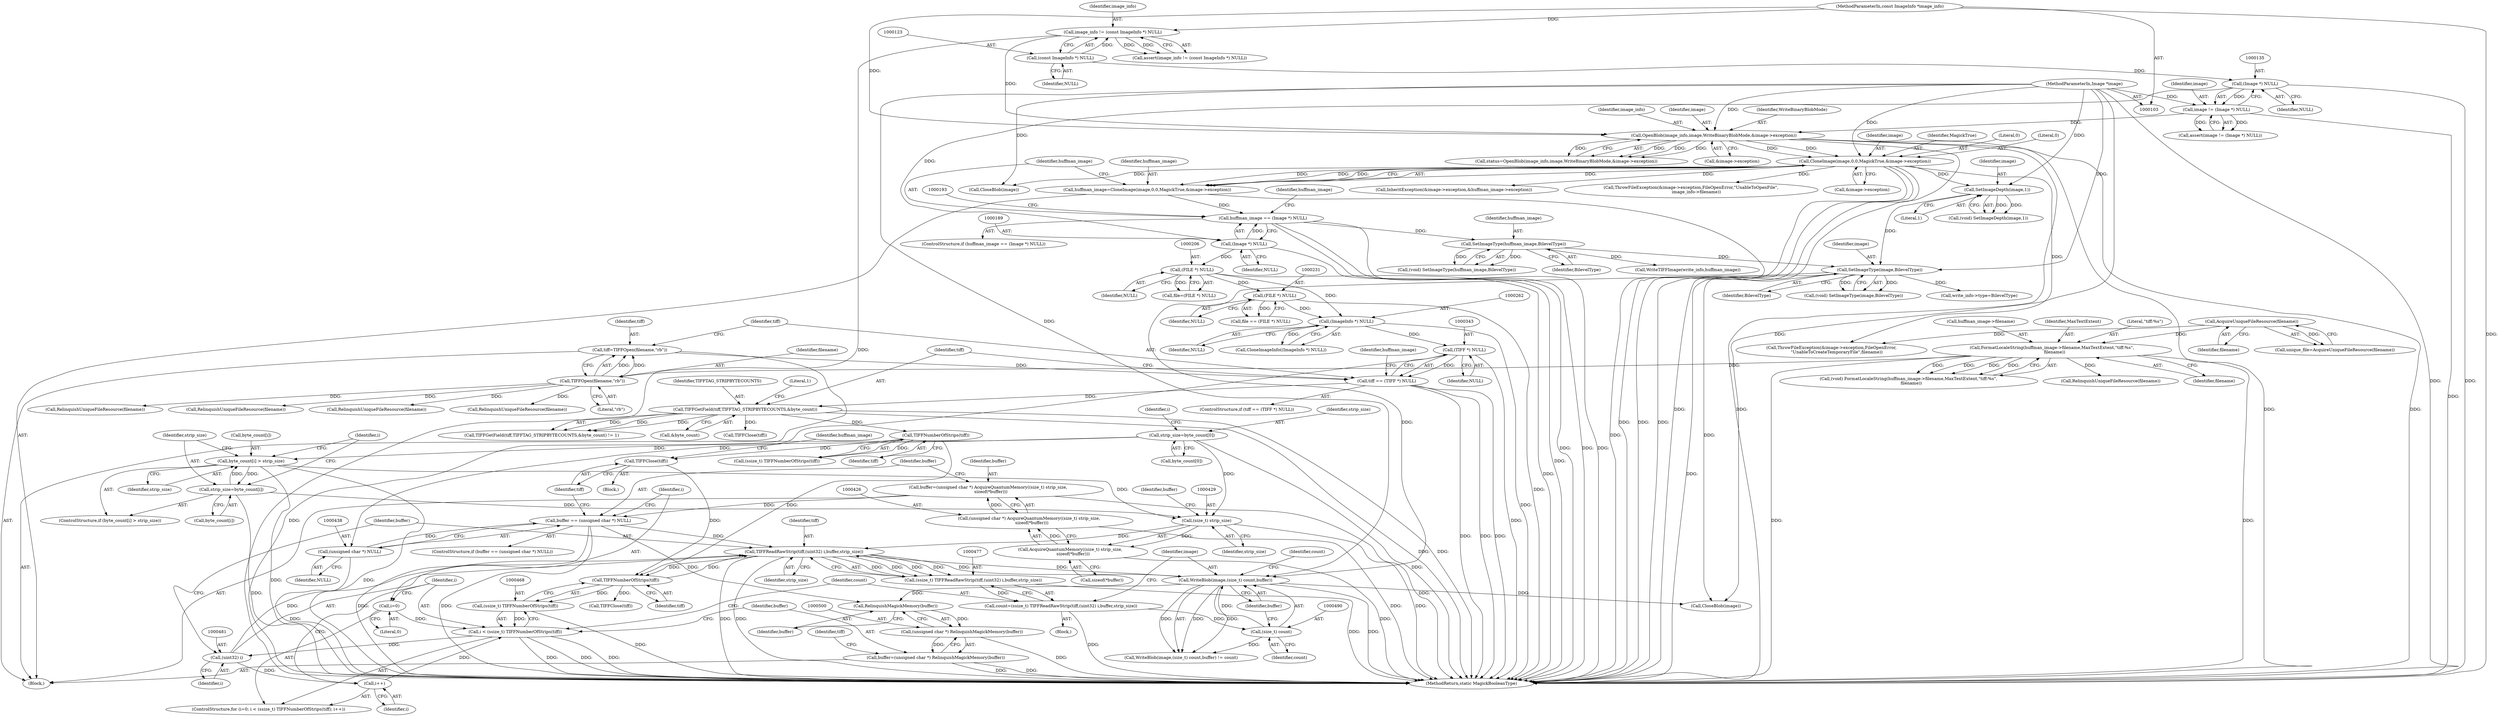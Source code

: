 digraph "0_ImageMagick_10b3823a7619ed22d42764733eb052c4159bc8c1_3@pointer" {
"1000501" [label="(Call,RelinquishMagickMemory(buffer))"];
"1000435" [label="(Call,buffer == (unsigned char *) NULL)"];
"1000423" [label="(Call,buffer=(unsigned char *) AcquireQuantumMemory((size_t) strip_size,\n    sizeof(*buffer)))"];
"1000425" [label="(Call,(unsigned char *) AcquireQuantumMemory((size_t) strip_size,\n    sizeof(*buffer)))"];
"1000427" [label="(Call,AcquireQuantumMemory((size_t) strip_size,\n    sizeof(*buffer)))"];
"1000428" [label="(Call,(size_t) strip_size)"];
"1000395" [label="(Call,strip_size=byte_count[0])"];
"1000413" [label="(Call,byte_count[i] > strip_size)"];
"1000418" [label="(Call,strip_size=byte_count[i])"];
"1000437" [label="(Call,(unsigned char *) NULL)"];
"1000342" [label="(Call,(TIFF *) NULL)"];
"1000261" [label="(Call,(ImageInfo *) NULL)"];
"1000205" [label="(Call,(FILE *) NULL)"];
"1000188" [label="(Call,(Image *) NULL)"];
"1000134" [label="(Call,(Image *) NULL)"];
"1000122" [label="(Call,(const ImageInfo *) NULL)"];
"1000230" [label="(Call,(FILE *) NULL)"];
"1000487" [label="(Call,WriteBlob(image,(size_t) count,buffer))"];
"1000274" [label="(Call,SetImageType(image,BilevelType))"];
"1000269" [label="(Call,SetImageDepth(image,1))"];
"1000176" [label="(Call,CloneImage(image,0,0,MagickTrue,&image->exception))"];
"1000160" [label="(Call,OpenBlob(image_info,image,WriteBinaryBlobMode,&image->exception))"];
"1000120" [label="(Call,image_info != (const ImageInfo *) NULL)"];
"1000104" [label="(MethodParameterIn,const ImageInfo *image_info)"];
"1000132" [label="(Call,image != (Image *) NULL)"];
"1000105" [label="(MethodParameterIn,Image *image)"];
"1000255" [label="(Call,SetImageType(huffman_image,BilevelType))"];
"1000186" [label="(Call,huffman_image == (Image *) NULL)"];
"1000174" [label="(Call,huffman_image=CloneImage(image,0,0,MagickTrue,&image->exception))"];
"1000489" [label="(Call,(size_t) count)"];
"1000474" [label="(Call,count=(ssize_t) TIFFReadRawStrip(tiff,(uint32) i,buffer,strip_size))"];
"1000476" [label="(Call,(ssize_t) TIFFReadRawStrip(tiff,(uint32) i,buffer,strip_size))"];
"1000478" [label="(Call,TIFFReadRawStrip(tiff,(uint32) i,buffer,strip_size))"];
"1000469" [label="(Call,TIFFNumberOfStrips(tiff))"];
"1000441" [label="(Call,TIFFClose(tiff))"];
"1000408" [label="(Call,TIFFNumberOfStrips(tiff))"];
"1000372" [label="(Call,TIFFGetField(tiff,TIFFTAG_STRIPBYTECOUNTS,&byte_count))"];
"1000340" [label="(Call,tiff == (TIFF *) NULL)"];
"1000334" [label="(Call,tiff=TIFFOpen(filename,\"rb\"))"];
"1000336" [label="(Call,TIFFOpen(filename,\"rb\"))"];
"1000246" [label="(Call,FormatLocaleString(huffman_image->filename,MaxTextExtent,\"tiff:%s\",\n    filename))"];
"1000210" [label="(Call,AcquireUniqueFileResource(filename))"];
"1000480" [label="(Call,(uint32) i)"];
"1000465" [label="(Call,i < (ssize_t) TIFFNumberOfStrips(tiff))"];
"1000471" [label="(Call,i++)"];
"1000462" [label="(Call,i=0)"];
"1000467" [label="(Call,(ssize_t) TIFFNumberOfStrips(tiff))"];
"1000499" [label="(Call,(unsigned char *) RelinquishMagickMemory(buffer))"];
"1000497" [label="(Call,buffer=(unsigned char *) RelinquishMagickMemory(buffer))"];
"1000423" [label="(Call,buffer=(unsigned char *) AcquireQuantumMemory((size_t) strip_size,\n    sizeof(*buffer)))"];
"1000263" [label="(Identifier,NULL)"];
"1000274" [label="(Call,SetImageType(image,BilevelType))"];
"1000501" [label="(Call,RelinquishMagickMemory(buffer))"];
"1000272" [label="(Call,(void) SetImageType(image,BilevelType))"];
"1000163" [label="(Identifier,WriteBinaryBlobMode)"];
"1000478" [label="(Call,TIFFReadRawStrip(tiff,(uint32) i,buffer,strip_size))"];
"1000461" [label="(ControlStructure,for (i=0; i < (ssize_t) TIFFNumberOfStrips(tiff); i++))"];
"1000371" [label="(Call,TIFFGetField(tiff,TIFFTAG_STRIPBYTECOUNTS,&byte_count) != 1)"];
"1000161" [label="(Identifier,image_info)"];
"1000257" [label="(Identifier,BilevelType)"];
"1000484" [label="(Identifier,strip_size)"];
"1000250" [label="(Identifier,MaxTextExtent)"];
"1000482" [label="(Identifier,i)"];
"1000176" [label="(Call,CloneImage(image,0,0,MagickTrue,&image->exception))"];
"1000406" [label="(Call,(ssize_t) TIFFNumberOfStrips(tiff))"];
"1000232" [label="(Identifier,NULL)"];
"1000498" [label="(Identifier,buffer)"];
"1000179" [label="(Literal,0)"];
"1000435" [label="(Call,buffer == (unsigned char *) NULL)"];
"1000437" [label="(Call,(unsigned char *) NULL)"];
"1000473" [label="(Block,)"];
"1000377" [label="(Literal,1)"];
"1000275" [label="(Identifier,image)"];
"1000439" [label="(Identifier,NULL)"];
"1000134" [label="(Call,(Image *) NULL)"];
"1000391" [label="(Call,RelinquishUniqueFileResource(filename))"];
"1000396" [label="(Identifier,strip_size)"];
"1000440" [label="(Block,)"];
"1000282" [label="(Call,write_info->type=BilevelType)"];
"1000230" [label="(Call,(FILE *) NULL)"];
"1000471" [label="(Call,i++)"];
"1000504" [label="(Identifier,tiff)"];
"1000419" [label="(Identifier,strip_size)"];
"1000270" [label="(Identifier,image)"];
"1000469" [label="(Call,TIFFNumberOfStrips(tiff))"];
"1000344" [label="(Identifier,NULL)"];
"1000487" [label="(Call,WriteBlob(image,(size_t) count,buffer))"];
"1000186" [label="(Call,huffman_image == (Image *) NULL)"];
"1000463" [label="(Identifier,i)"];
"1000356" [label="(Call,RelinquishUniqueFileResource(filename))"];
"1000479" [label="(Identifier,tiff)"];
"1000436" [label="(Identifier,buffer)"];
"1000434" [label="(ControlStructure,if (buffer == (unsigned char *) NULL))"];
"1000228" [label="(Call,file == (FILE *) NULL)"];
"1000515" [label="(Call,RelinquishUniqueFileResource(filename))"];
"1000493" [label="(Identifier,count)"];
"1000185" [label="(ControlStructure,if (huffman_image == (Image *) NULL))"];
"1000497" [label="(Call,buffer=(unsigned char *) RelinquishMagickMemory(buffer))"];
"1000374" [label="(Identifier,TIFFTAG_STRIPBYTECOUNTS)"];
"1000430" [label="(Identifier,strip_size)"];
"1000104" [label="(MethodParameterIn,const ImageInfo *image_info)"];
"1000340" [label="(Call,tiff == (TIFF *) NULL)"];
"1000373" [label="(Identifier,tiff)"];
"1000261" [label="(Call,(ImageInfo *) NULL)"];
"1000475" [label="(Identifier,count)"];
"1000132" [label="(Call,image != (Image *) NULL)"];
"1000177" [label="(Identifier,image)"];
"1000499" [label="(Call,(unsigned char *) RelinquishMagickMemory(buffer))"];
"1000203" [label="(Call,file=(FILE *) NULL)"];
"1000211" [label="(Identifier,filename)"];
"1000339" [label="(ControlStructure,if (tiff == (TIFF *) NULL))"];
"1000418" [label="(Call,strip_size=byte_count[i])"];
"1000464" [label="(Literal,0)"];
"1000205" [label="(Call,(FILE *) NULL)"];
"1000131" [label="(Call,assert(image != (Image *) NULL))"];
"1000174" [label="(Call,huffman_image=CloneImage(image,0,0,MagickTrue,&image->exception))"];
"1000412" [label="(ControlStructure,if (byte_count[i] > strip_size))"];
"1000417" [label="(Identifier,strip_size)"];
"1000523" [label="(MethodReturn,static MagickBooleanType)"];
"1000427" [label="(Call,AcquireQuantumMemory((size_t) strip_size,\n    sizeof(*buffer)))"];
"1000260" [label="(Call,CloneImageInfo((ImageInfo *) NULL))"];
"1000164" [label="(Call,&image->exception)"];
"1000503" [label="(Call,TIFFClose(tiff))"];
"1000411" [label="(Identifier,i)"];
"1000190" [label="(Identifier,NULL)"];
"1000375" [label="(Call,&byte_count)"];
"1000488" [label="(Identifier,image)"];
"1000207" [label="(Identifier,NULL)"];
"1000244" [label="(Call,(void) FormatLocaleString(huffman_image->filename,MaxTextExtent,\"tiff:%s\",\n    filename))"];
"1000267" [label="(Call,(void) SetImageDepth(image,1))"];
"1000483" [label="(Identifier,buffer)"];
"1000342" [label="(Call,(TIFF *) NULL)"];
"1000474" [label="(Call,count=(ssize_t) TIFFReadRawStrip(tiff,(uint32) i,buffer,strip_size))"];
"1000251" [label="(Literal,\"tiff:%s\")"];
"1000160" [label="(Call,OpenBlob(image_info,image,WriteBinaryBlobMode,&image->exception))"];
"1000119" [label="(Call,assert(image_info != (const ImageInfo *) NULL))"];
"1000470" [label="(Identifier,tiff)"];
"1000492" [label="(Identifier,buffer)"];
"1000295" [label="(Call,WriteTIFFImage(write_info,huffman_image))"];
"1000158" [label="(Call,status=OpenBlob(image_info,image,WriteBinaryBlobMode,&image->exception))"];
"1000311" [label="(Call,InheritException(&image->exception,&huffman_image->exception))"];
"1000187" [label="(Identifier,huffman_image)"];
"1000424" [label="(Identifier,buffer)"];
"1000413" [label="(Call,byte_count[i] > strip_size)"];
"1000122" [label="(Call,(const ImageInfo *) NULL)"];
"1000395" [label="(Call,strip_size=byte_count[0])"];
"1000247" [label="(Call,huffman_image->filename)"];
"1000136" [label="(Identifier,NULL)"];
"1000256" [label="(Identifier,huffman_image)"];
"1000480" [label="(Call,(uint32) i)"];
"1000188" [label="(Call,(Image *) NULL)"];
"1000358" [label="(Call,ThrowFileException(&image->exception,FileOpenError,\"UnableToOpenFile\",\n        image_info->filename))"];
"1000181" [label="(Call,&image->exception)"];
"1000200" [label="(Identifier,huffman_image)"];
"1000338" [label="(Literal,\"rb\")"];
"1000330" [label="(Call,RelinquishUniqueFileResource(filename))"];
"1000472" [label="(Identifier,i)"];
"1000121" [label="(Identifier,image_info)"];
"1000519" [label="(Call,CloseBlob(image))"];
"1000466" [label="(Identifier,i)"];
"1000467" [label="(Call,(ssize_t) TIFFNumberOfStrips(tiff))"];
"1000180" [label="(Identifier,MagickTrue)"];
"1000453" [label="(Call,RelinquishUniqueFileResource(filename))"];
"1000431" [label="(Call,sizeof(*buffer))"];
"1000409" [label="(Identifier,tiff)"];
"1000253" [label="(Call,(void) SetImageType(huffman_image,BilevelType))"];
"1000120" [label="(Call,image_info != (const ImageInfo *) NULL)"];
"1000234" [label="(Call,ThrowFileException(&image->exception,FileOpenError,\n        \"UnableToCreateTemporaryFile\",filename))"];
"1000124" [label="(Identifier,NULL)"];
"1000476" [label="(Call,(ssize_t) TIFFReadRawStrip(tiff,(uint32) i,buffer,strip_size))"];
"1000486" [label="(Call,WriteBlob(image,(size_t) count,buffer) != count)"];
"1000246" [label="(Call,FormatLocaleString(huffman_image->filename,MaxTextExtent,\"tiff:%s\",\n    filename))"];
"1000491" [label="(Identifier,count)"];
"1000397" [label="(Call,byte_count[0])"];
"1000269" [label="(Call,SetImageDepth(image,1))"];
"1000433" [label="(Identifier,buffer)"];
"1000175" [label="(Identifier,huffman_image)"];
"1000162" [label="(Identifier,image)"];
"1000425" [label="(Call,(unsigned char *) AcquireQuantumMemory((size_t) strip_size,\n    sizeof(*buffer)))"];
"1000271" [label="(Literal,1)"];
"1000194" [label="(Call,CloseBlob(image))"];
"1000465" [label="(Call,i < (ssize_t) TIFFNumberOfStrips(tiff))"];
"1000402" [label="(Identifier,i)"];
"1000334" [label="(Call,tiff=TIFFOpen(filename,\"rb\"))"];
"1000444" [label="(Identifier,huffman_image)"];
"1000489" [label="(Call,(size_t) count)"];
"1000502" [label="(Identifier,buffer)"];
"1000210" [label="(Call,AcquireUniqueFileResource(filename))"];
"1000133" [label="(Identifier,image)"];
"1000372" [label="(Call,TIFFGetField(tiff,TIFFTAG_STRIPBYTECOUNTS,&byte_count))"];
"1000178" [label="(Literal,0)"];
"1000341" [label="(Identifier,tiff)"];
"1000462" [label="(Call,i=0)"];
"1000428" [label="(Call,(size_t) strip_size)"];
"1000208" [label="(Call,unique_file=AcquireUniqueFileResource(filename))"];
"1000408" [label="(Call,TIFFNumberOfStrips(tiff))"];
"1000347" [label="(Identifier,huffman_image)"];
"1000442" [label="(Identifier,tiff)"];
"1000335" [label="(Identifier,tiff)"];
"1000337" [label="(Identifier,filename)"];
"1000379" [label="(Call,TIFFClose(tiff))"];
"1000105" [label="(MethodParameterIn,Image *image)"];
"1000414" [label="(Call,byte_count[i])"];
"1000252" [label="(Identifier,filename)"];
"1000336" [label="(Call,TIFFOpen(filename,\"rb\"))"];
"1000106" [label="(Block,)"];
"1000276" [label="(Identifier,BilevelType)"];
"1000420" [label="(Call,byte_count[i])"];
"1000441" [label="(Call,TIFFClose(tiff))"];
"1000255" [label="(Call,SetImageType(huffman_image,BilevelType))"];
"1000501" -> "1000499"  [label="AST: "];
"1000501" -> "1000502"  [label="CFG: "];
"1000502" -> "1000501"  [label="AST: "];
"1000499" -> "1000501"  [label="CFG: "];
"1000501" -> "1000499"  [label="DDG: "];
"1000435" -> "1000501"  [label="DDG: "];
"1000487" -> "1000501"  [label="DDG: "];
"1000435" -> "1000434"  [label="AST: "];
"1000435" -> "1000437"  [label="CFG: "];
"1000436" -> "1000435"  [label="AST: "];
"1000437" -> "1000435"  [label="AST: "];
"1000442" -> "1000435"  [label="CFG: "];
"1000463" -> "1000435"  [label="CFG: "];
"1000435" -> "1000523"  [label="DDG: "];
"1000435" -> "1000523"  [label="DDG: "];
"1000423" -> "1000435"  [label="DDG: "];
"1000437" -> "1000435"  [label="DDG: "];
"1000435" -> "1000478"  [label="DDG: "];
"1000423" -> "1000106"  [label="AST: "];
"1000423" -> "1000425"  [label="CFG: "];
"1000424" -> "1000423"  [label="AST: "];
"1000425" -> "1000423"  [label="AST: "];
"1000436" -> "1000423"  [label="CFG: "];
"1000423" -> "1000523"  [label="DDG: "];
"1000425" -> "1000423"  [label="DDG: "];
"1000425" -> "1000427"  [label="CFG: "];
"1000426" -> "1000425"  [label="AST: "];
"1000427" -> "1000425"  [label="AST: "];
"1000425" -> "1000523"  [label="DDG: "];
"1000427" -> "1000425"  [label="DDG: "];
"1000427" -> "1000431"  [label="CFG: "];
"1000428" -> "1000427"  [label="AST: "];
"1000431" -> "1000427"  [label="AST: "];
"1000427" -> "1000523"  [label="DDG: "];
"1000428" -> "1000427"  [label="DDG: "];
"1000428" -> "1000430"  [label="CFG: "];
"1000429" -> "1000428"  [label="AST: "];
"1000430" -> "1000428"  [label="AST: "];
"1000433" -> "1000428"  [label="CFG: "];
"1000428" -> "1000523"  [label="DDG: "];
"1000395" -> "1000428"  [label="DDG: "];
"1000413" -> "1000428"  [label="DDG: "];
"1000418" -> "1000428"  [label="DDG: "];
"1000428" -> "1000478"  [label="DDG: "];
"1000395" -> "1000106"  [label="AST: "];
"1000395" -> "1000397"  [label="CFG: "];
"1000396" -> "1000395"  [label="AST: "];
"1000397" -> "1000395"  [label="AST: "];
"1000402" -> "1000395"  [label="CFG: "];
"1000395" -> "1000523"  [label="DDG: "];
"1000395" -> "1000413"  [label="DDG: "];
"1000413" -> "1000412"  [label="AST: "];
"1000413" -> "1000417"  [label="CFG: "];
"1000414" -> "1000413"  [label="AST: "];
"1000417" -> "1000413"  [label="AST: "];
"1000419" -> "1000413"  [label="CFG: "];
"1000411" -> "1000413"  [label="CFG: "];
"1000413" -> "1000523"  [label="DDG: "];
"1000413" -> "1000523"  [label="DDG: "];
"1000418" -> "1000413"  [label="DDG: "];
"1000413" -> "1000418"  [label="DDG: "];
"1000418" -> "1000412"  [label="AST: "];
"1000418" -> "1000420"  [label="CFG: "];
"1000419" -> "1000418"  [label="AST: "];
"1000420" -> "1000418"  [label="AST: "];
"1000411" -> "1000418"  [label="CFG: "];
"1000418" -> "1000523"  [label="DDG: "];
"1000437" -> "1000439"  [label="CFG: "];
"1000438" -> "1000437"  [label="AST: "];
"1000439" -> "1000437"  [label="AST: "];
"1000437" -> "1000523"  [label="DDG: "];
"1000342" -> "1000437"  [label="DDG: "];
"1000342" -> "1000340"  [label="AST: "];
"1000342" -> "1000344"  [label="CFG: "];
"1000343" -> "1000342"  [label="AST: "];
"1000344" -> "1000342"  [label="AST: "];
"1000340" -> "1000342"  [label="CFG: "];
"1000342" -> "1000523"  [label="DDG: "];
"1000342" -> "1000340"  [label="DDG: "];
"1000261" -> "1000342"  [label="DDG: "];
"1000261" -> "1000260"  [label="AST: "];
"1000261" -> "1000263"  [label="CFG: "];
"1000262" -> "1000261"  [label="AST: "];
"1000263" -> "1000261"  [label="AST: "];
"1000260" -> "1000261"  [label="CFG: "];
"1000261" -> "1000523"  [label="DDG: "];
"1000261" -> "1000260"  [label="DDG: "];
"1000205" -> "1000261"  [label="DDG: "];
"1000230" -> "1000261"  [label="DDG: "];
"1000205" -> "1000203"  [label="AST: "];
"1000205" -> "1000207"  [label="CFG: "];
"1000206" -> "1000205"  [label="AST: "];
"1000207" -> "1000205"  [label="AST: "];
"1000203" -> "1000205"  [label="CFG: "];
"1000205" -> "1000523"  [label="DDG: "];
"1000205" -> "1000203"  [label="DDG: "];
"1000188" -> "1000205"  [label="DDG: "];
"1000205" -> "1000230"  [label="DDG: "];
"1000188" -> "1000186"  [label="AST: "];
"1000188" -> "1000190"  [label="CFG: "];
"1000189" -> "1000188"  [label="AST: "];
"1000190" -> "1000188"  [label="AST: "];
"1000186" -> "1000188"  [label="CFG: "];
"1000188" -> "1000523"  [label="DDG: "];
"1000188" -> "1000186"  [label="DDG: "];
"1000134" -> "1000188"  [label="DDG: "];
"1000134" -> "1000132"  [label="AST: "];
"1000134" -> "1000136"  [label="CFG: "];
"1000135" -> "1000134"  [label="AST: "];
"1000136" -> "1000134"  [label="AST: "];
"1000132" -> "1000134"  [label="CFG: "];
"1000134" -> "1000523"  [label="DDG: "];
"1000134" -> "1000132"  [label="DDG: "];
"1000122" -> "1000134"  [label="DDG: "];
"1000122" -> "1000120"  [label="AST: "];
"1000122" -> "1000124"  [label="CFG: "];
"1000123" -> "1000122"  [label="AST: "];
"1000124" -> "1000122"  [label="AST: "];
"1000120" -> "1000122"  [label="CFG: "];
"1000122" -> "1000120"  [label="DDG: "];
"1000230" -> "1000228"  [label="AST: "];
"1000230" -> "1000232"  [label="CFG: "];
"1000231" -> "1000230"  [label="AST: "];
"1000232" -> "1000230"  [label="AST: "];
"1000228" -> "1000230"  [label="CFG: "];
"1000230" -> "1000523"  [label="DDG: "];
"1000230" -> "1000228"  [label="DDG: "];
"1000487" -> "1000486"  [label="AST: "];
"1000487" -> "1000492"  [label="CFG: "];
"1000488" -> "1000487"  [label="AST: "];
"1000489" -> "1000487"  [label="AST: "];
"1000492" -> "1000487"  [label="AST: "];
"1000493" -> "1000487"  [label="CFG: "];
"1000487" -> "1000523"  [label="DDG: "];
"1000487" -> "1000478"  [label="DDG: "];
"1000487" -> "1000486"  [label="DDG: "];
"1000487" -> "1000486"  [label="DDG: "];
"1000487" -> "1000486"  [label="DDG: "];
"1000274" -> "1000487"  [label="DDG: "];
"1000105" -> "1000487"  [label="DDG: "];
"1000489" -> "1000487"  [label="DDG: "];
"1000478" -> "1000487"  [label="DDG: "];
"1000487" -> "1000519"  [label="DDG: "];
"1000274" -> "1000272"  [label="AST: "];
"1000274" -> "1000276"  [label="CFG: "];
"1000275" -> "1000274"  [label="AST: "];
"1000276" -> "1000274"  [label="AST: "];
"1000272" -> "1000274"  [label="CFG: "];
"1000274" -> "1000523"  [label="DDG: "];
"1000274" -> "1000272"  [label="DDG: "];
"1000274" -> "1000272"  [label="DDG: "];
"1000269" -> "1000274"  [label="DDG: "];
"1000105" -> "1000274"  [label="DDG: "];
"1000255" -> "1000274"  [label="DDG: "];
"1000274" -> "1000282"  [label="DDG: "];
"1000274" -> "1000519"  [label="DDG: "];
"1000269" -> "1000267"  [label="AST: "];
"1000269" -> "1000271"  [label="CFG: "];
"1000270" -> "1000269"  [label="AST: "];
"1000271" -> "1000269"  [label="AST: "];
"1000267" -> "1000269"  [label="CFG: "];
"1000269" -> "1000267"  [label="DDG: "];
"1000269" -> "1000267"  [label="DDG: "];
"1000176" -> "1000269"  [label="DDG: "];
"1000105" -> "1000269"  [label="DDG: "];
"1000176" -> "1000174"  [label="AST: "];
"1000176" -> "1000181"  [label="CFG: "];
"1000177" -> "1000176"  [label="AST: "];
"1000178" -> "1000176"  [label="AST: "];
"1000179" -> "1000176"  [label="AST: "];
"1000180" -> "1000176"  [label="AST: "];
"1000181" -> "1000176"  [label="AST: "];
"1000174" -> "1000176"  [label="CFG: "];
"1000176" -> "1000523"  [label="DDG: "];
"1000176" -> "1000523"  [label="DDG: "];
"1000176" -> "1000523"  [label="DDG: "];
"1000176" -> "1000174"  [label="DDG: "];
"1000176" -> "1000174"  [label="DDG: "];
"1000176" -> "1000174"  [label="DDG: "];
"1000176" -> "1000174"  [label="DDG: "];
"1000160" -> "1000176"  [label="DDG: "];
"1000160" -> "1000176"  [label="DDG: "];
"1000105" -> "1000176"  [label="DDG: "];
"1000176" -> "1000194"  [label="DDG: "];
"1000176" -> "1000234"  [label="DDG: "];
"1000176" -> "1000311"  [label="DDG: "];
"1000176" -> "1000358"  [label="DDG: "];
"1000160" -> "1000158"  [label="AST: "];
"1000160" -> "1000164"  [label="CFG: "];
"1000161" -> "1000160"  [label="AST: "];
"1000162" -> "1000160"  [label="AST: "];
"1000163" -> "1000160"  [label="AST: "];
"1000164" -> "1000160"  [label="AST: "];
"1000158" -> "1000160"  [label="CFG: "];
"1000160" -> "1000523"  [label="DDG: "];
"1000160" -> "1000523"  [label="DDG: "];
"1000160" -> "1000523"  [label="DDG: "];
"1000160" -> "1000523"  [label="DDG: "];
"1000160" -> "1000158"  [label="DDG: "];
"1000160" -> "1000158"  [label="DDG: "];
"1000160" -> "1000158"  [label="DDG: "];
"1000160" -> "1000158"  [label="DDG: "];
"1000120" -> "1000160"  [label="DDG: "];
"1000104" -> "1000160"  [label="DDG: "];
"1000132" -> "1000160"  [label="DDG: "];
"1000105" -> "1000160"  [label="DDG: "];
"1000120" -> "1000119"  [label="AST: "];
"1000121" -> "1000120"  [label="AST: "];
"1000119" -> "1000120"  [label="CFG: "];
"1000120" -> "1000523"  [label="DDG: "];
"1000120" -> "1000119"  [label="DDG: "];
"1000120" -> "1000119"  [label="DDG: "];
"1000104" -> "1000120"  [label="DDG: "];
"1000104" -> "1000103"  [label="AST: "];
"1000104" -> "1000523"  [label="DDG: "];
"1000132" -> "1000131"  [label="AST: "];
"1000133" -> "1000132"  [label="AST: "];
"1000131" -> "1000132"  [label="CFG: "];
"1000132" -> "1000523"  [label="DDG: "];
"1000132" -> "1000131"  [label="DDG: "];
"1000132" -> "1000131"  [label="DDG: "];
"1000105" -> "1000132"  [label="DDG: "];
"1000105" -> "1000103"  [label="AST: "];
"1000105" -> "1000523"  [label="DDG: "];
"1000105" -> "1000194"  [label="DDG: "];
"1000105" -> "1000519"  [label="DDG: "];
"1000255" -> "1000253"  [label="AST: "];
"1000255" -> "1000257"  [label="CFG: "];
"1000256" -> "1000255"  [label="AST: "];
"1000257" -> "1000255"  [label="AST: "];
"1000253" -> "1000255"  [label="CFG: "];
"1000255" -> "1000253"  [label="DDG: "];
"1000255" -> "1000253"  [label="DDG: "];
"1000186" -> "1000255"  [label="DDG: "];
"1000255" -> "1000295"  [label="DDG: "];
"1000186" -> "1000185"  [label="AST: "];
"1000187" -> "1000186"  [label="AST: "];
"1000193" -> "1000186"  [label="CFG: "];
"1000200" -> "1000186"  [label="CFG: "];
"1000186" -> "1000523"  [label="DDG: "];
"1000186" -> "1000523"  [label="DDG: "];
"1000186" -> "1000523"  [label="DDG: "];
"1000174" -> "1000186"  [label="DDG: "];
"1000174" -> "1000106"  [label="AST: "];
"1000175" -> "1000174"  [label="AST: "];
"1000187" -> "1000174"  [label="CFG: "];
"1000174" -> "1000523"  [label="DDG: "];
"1000489" -> "1000491"  [label="CFG: "];
"1000490" -> "1000489"  [label="AST: "];
"1000491" -> "1000489"  [label="AST: "];
"1000492" -> "1000489"  [label="CFG: "];
"1000474" -> "1000489"  [label="DDG: "];
"1000489" -> "1000486"  [label="DDG: "];
"1000474" -> "1000473"  [label="AST: "];
"1000474" -> "1000476"  [label="CFG: "];
"1000475" -> "1000474"  [label="AST: "];
"1000476" -> "1000474"  [label="AST: "];
"1000488" -> "1000474"  [label="CFG: "];
"1000474" -> "1000523"  [label="DDG: "];
"1000476" -> "1000474"  [label="DDG: "];
"1000476" -> "1000478"  [label="CFG: "];
"1000477" -> "1000476"  [label="AST: "];
"1000478" -> "1000476"  [label="AST: "];
"1000476" -> "1000523"  [label="DDG: "];
"1000478" -> "1000476"  [label="DDG: "];
"1000478" -> "1000476"  [label="DDG: "];
"1000478" -> "1000476"  [label="DDG: "];
"1000478" -> "1000476"  [label="DDG: "];
"1000478" -> "1000484"  [label="CFG: "];
"1000479" -> "1000478"  [label="AST: "];
"1000480" -> "1000478"  [label="AST: "];
"1000483" -> "1000478"  [label="AST: "];
"1000484" -> "1000478"  [label="AST: "];
"1000478" -> "1000523"  [label="DDG: "];
"1000478" -> "1000523"  [label="DDG: "];
"1000478" -> "1000469"  [label="DDG: "];
"1000469" -> "1000478"  [label="DDG: "];
"1000480" -> "1000478"  [label="DDG: "];
"1000469" -> "1000467"  [label="AST: "];
"1000469" -> "1000470"  [label="CFG: "];
"1000470" -> "1000469"  [label="AST: "];
"1000467" -> "1000469"  [label="CFG: "];
"1000469" -> "1000467"  [label="DDG: "];
"1000441" -> "1000469"  [label="DDG: "];
"1000408" -> "1000469"  [label="DDG: "];
"1000469" -> "1000503"  [label="DDG: "];
"1000441" -> "1000440"  [label="AST: "];
"1000441" -> "1000442"  [label="CFG: "];
"1000442" -> "1000441"  [label="AST: "];
"1000444" -> "1000441"  [label="CFG: "];
"1000408" -> "1000441"  [label="DDG: "];
"1000408" -> "1000406"  [label="AST: "];
"1000408" -> "1000409"  [label="CFG: "];
"1000409" -> "1000408"  [label="AST: "];
"1000406" -> "1000408"  [label="CFG: "];
"1000408" -> "1000406"  [label="DDG: "];
"1000372" -> "1000408"  [label="DDG: "];
"1000372" -> "1000371"  [label="AST: "];
"1000372" -> "1000375"  [label="CFG: "];
"1000373" -> "1000372"  [label="AST: "];
"1000374" -> "1000372"  [label="AST: "];
"1000375" -> "1000372"  [label="AST: "];
"1000377" -> "1000372"  [label="CFG: "];
"1000372" -> "1000523"  [label="DDG: "];
"1000372" -> "1000523"  [label="DDG: "];
"1000372" -> "1000371"  [label="DDG: "];
"1000372" -> "1000371"  [label="DDG: "];
"1000372" -> "1000371"  [label="DDG: "];
"1000340" -> "1000372"  [label="DDG: "];
"1000372" -> "1000379"  [label="DDG: "];
"1000340" -> "1000339"  [label="AST: "];
"1000341" -> "1000340"  [label="AST: "];
"1000347" -> "1000340"  [label="CFG: "];
"1000373" -> "1000340"  [label="CFG: "];
"1000340" -> "1000523"  [label="DDG: "];
"1000340" -> "1000523"  [label="DDG: "];
"1000340" -> "1000523"  [label="DDG: "];
"1000334" -> "1000340"  [label="DDG: "];
"1000334" -> "1000106"  [label="AST: "];
"1000334" -> "1000336"  [label="CFG: "];
"1000335" -> "1000334"  [label="AST: "];
"1000336" -> "1000334"  [label="AST: "];
"1000341" -> "1000334"  [label="CFG: "];
"1000334" -> "1000523"  [label="DDG: "];
"1000336" -> "1000334"  [label="DDG: "];
"1000336" -> "1000334"  [label="DDG: "];
"1000336" -> "1000338"  [label="CFG: "];
"1000337" -> "1000336"  [label="AST: "];
"1000338" -> "1000336"  [label="AST: "];
"1000246" -> "1000336"  [label="DDG: "];
"1000336" -> "1000356"  [label="DDG: "];
"1000336" -> "1000391"  [label="DDG: "];
"1000336" -> "1000453"  [label="DDG: "];
"1000336" -> "1000515"  [label="DDG: "];
"1000246" -> "1000244"  [label="AST: "];
"1000246" -> "1000252"  [label="CFG: "];
"1000247" -> "1000246"  [label="AST: "];
"1000250" -> "1000246"  [label="AST: "];
"1000251" -> "1000246"  [label="AST: "];
"1000252" -> "1000246"  [label="AST: "];
"1000244" -> "1000246"  [label="CFG: "];
"1000246" -> "1000523"  [label="DDG: "];
"1000246" -> "1000523"  [label="DDG: "];
"1000246" -> "1000244"  [label="DDG: "];
"1000246" -> "1000244"  [label="DDG: "];
"1000246" -> "1000244"  [label="DDG: "];
"1000246" -> "1000244"  [label="DDG: "];
"1000210" -> "1000246"  [label="DDG: "];
"1000246" -> "1000330"  [label="DDG: "];
"1000210" -> "1000208"  [label="AST: "];
"1000210" -> "1000211"  [label="CFG: "];
"1000211" -> "1000210"  [label="AST: "];
"1000208" -> "1000210"  [label="CFG: "];
"1000210" -> "1000208"  [label="DDG: "];
"1000210" -> "1000234"  [label="DDG: "];
"1000480" -> "1000482"  [label="CFG: "];
"1000481" -> "1000480"  [label="AST: "];
"1000482" -> "1000480"  [label="AST: "];
"1000483" -> "1000480"  [label="CFG: "];
"1000480" -> "1000471"  [label="DDG: "];
"1000465" -> "1000480"  [label="DDG: "];
"1000465" -> "1000461"  [label="AST: "];
"1000465" -> "1000467"  [label="CFG: "];
"1000466" -> "1000465"  [label="AST: "];
"1000467" -> "1000465"  [label="AST: "];
"1000475" -> "1000465"  [label="CFG: "];
"1000498" -> "1000465"  [label="CFG: "];
"1000465" -> "1000523"  [label="DDG: "];
"1000465" -> "1000523"  [label="DDG: "];
"1000465" -> "1000523"  [label="DDG: "];
"1000471" -> "1000465"  [label="DDG: "];
"1000462" -> "1000465"  [label="DDG: "];
"1000467" -> "1000465"  [label="DDG: "];
"1000471" -> "1000461"  [label="AST: "];
"1000471" -> "1000472"  [label="CFG: "];
"1000472" -> "1000471"  [label="AST: "];
"1000466" -> "1000471"  [label="CFG: "];
"1000462" -> "1000461"  [label="AST: "];
"1000462" -> "1000464"  [label="CFG: "];
"1000463" -> "1000462"  [label="AST: "];
"1000464" -> "1000462"  [label="AST: "];
"1000466" -> "1000462"  [label="CFG: "];
"1000468" -> "1000467"  [label="AST: "];
"1000467" -> "1000523"  [label="DDG: "];
"1000499" -> "1000497"  [label="AST: "];
"1000500" -> "1000499"  [label="AST: "];
"1000497" -> "1000499"  [label="CFG: "];
"1000499" -> "1000523"  [label="DDG: "];
"1000499" -> "1000497"  [label="DDG: "];
"1000497" -> "1000106"  [label="AST: "];
"1000498" -> "1000497"  [label="AST: "];
"1000504" -> "1000497"  [label="CFG: "];
"1000497" -> "1000523"  [label="DDG: "];
"1000497" -> "1000523"  [label="DDG: "];
}
